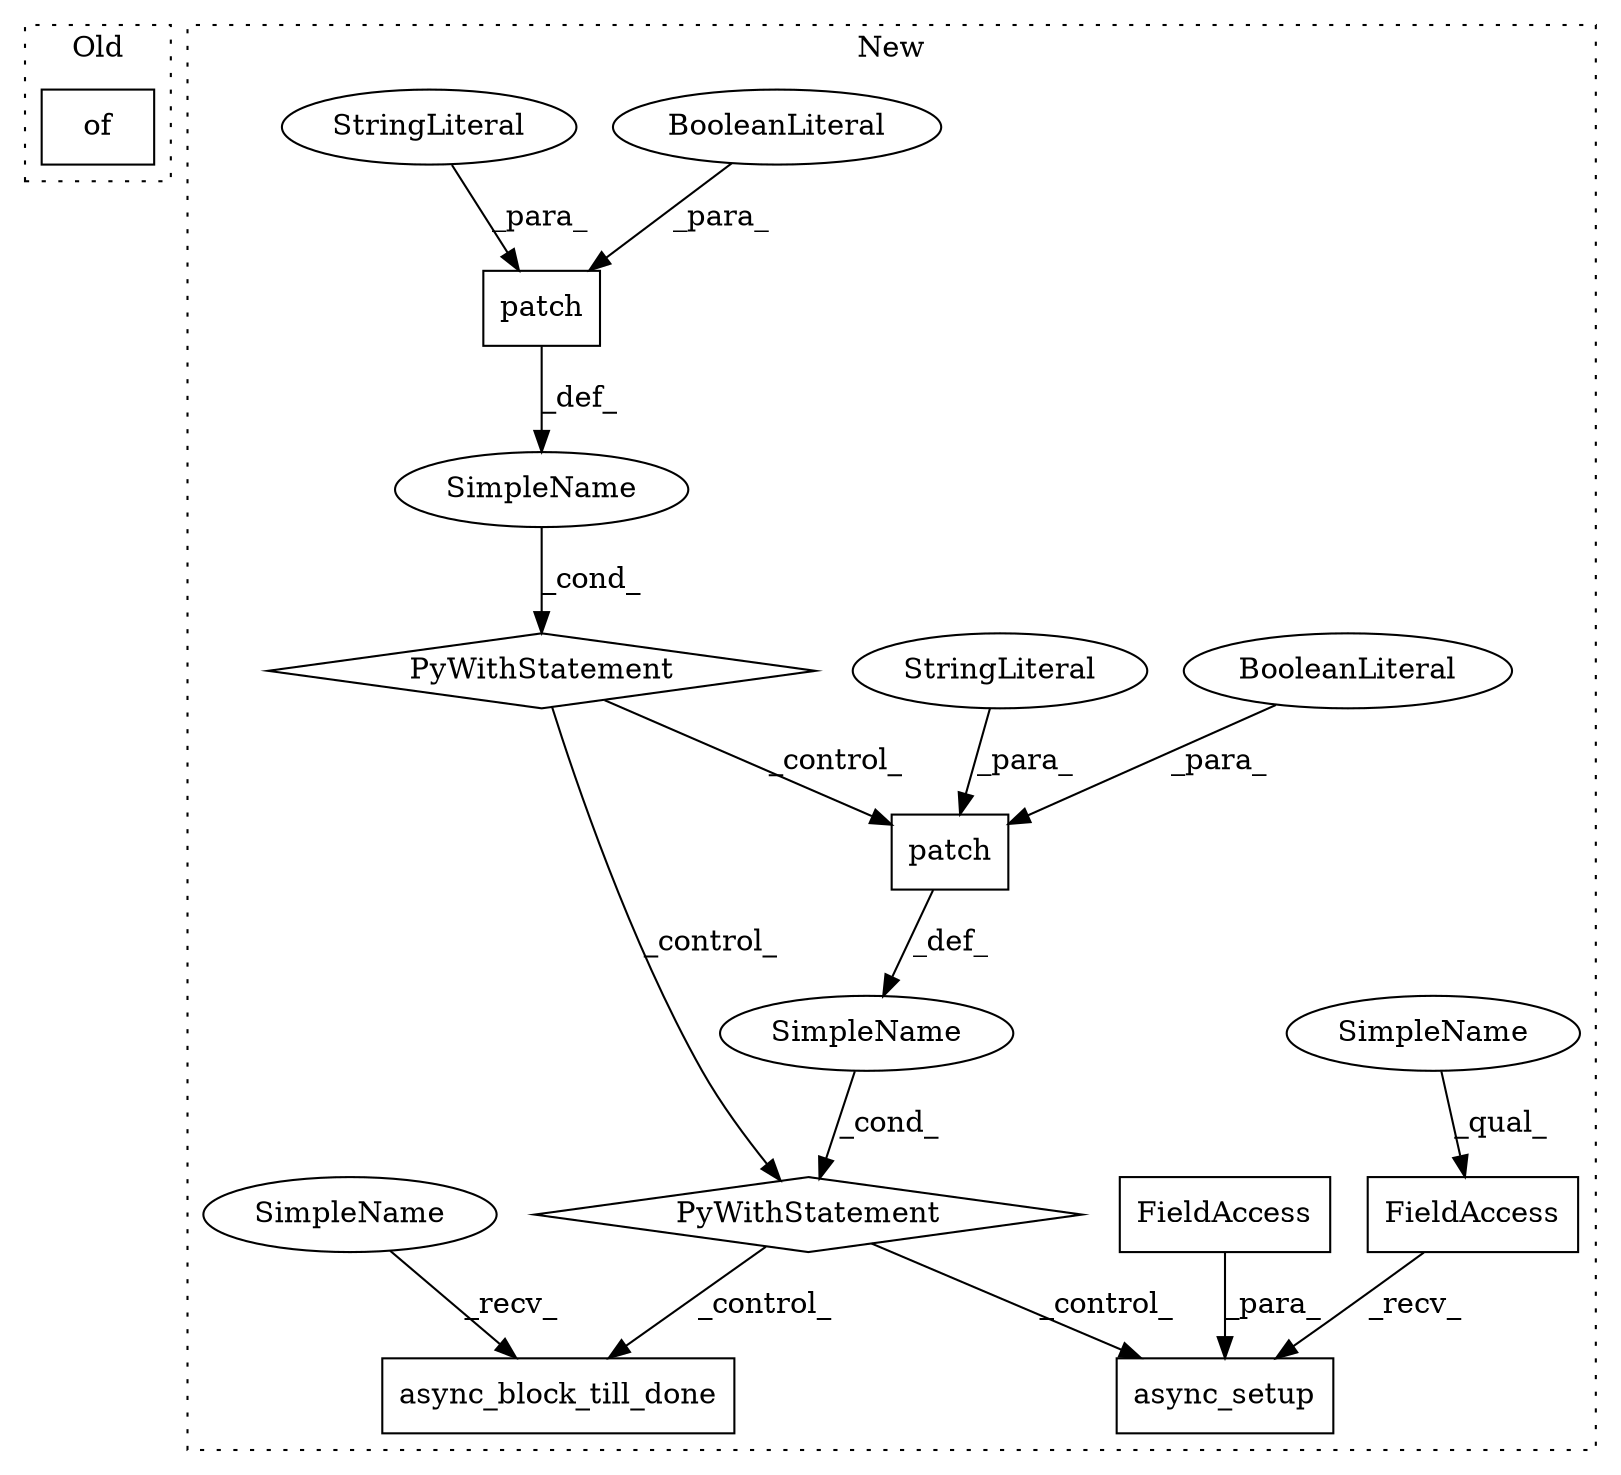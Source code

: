 digraph G {
subgraph cluster0 {
1 [label="of" a="32" s="6839" l="4" shape="box"];
label = "Old";
style="dotted";
}
subgraph cluster1 {
2 [label="async_block_till_done" a="32" s="9917" l="23" shape="box"];
3 [label="FieldAccess" a="22" s="9855" l="19" shape="box"];
4 [label="SimpleName" a="42" s="" l="" shape="ellipse"];
5 [label="patch" a="32" s="9775,9842" l="6,1" shape="box"];
6 [label="async_setup" a="32" s="9875,9901" l="12,1" shape="box"];
7 [label="patch" a="32" s="9693,9754" l="6,1" shape="box"];
8 [label="FieldAccess" a="22" s="9887" l="14" shape="box"];
9 [label="PyWithStatement" a="104" s="9683,9755" l="10,2" shape="diamond"];
10 [label="BooleanLiteral" a="9" s="9838" l="4" shape="ellipse"];
11 [label="PyWithStatement" a="104" s="9765,9843" l="10,2" shape="diamond"];
12 [label="BooleanLiteral" a="9" s="9750" l="4" shape="ellipse"];
13 [label="SimpleName" a="42" s="" l="" shape="ellipse"];
14 [label="StringLiteral" a="45" s="9781" l="56" shape="ellipse"];
15 [label="StringLiteral" a="45" s="9699" l="50" shape="ellipse"];
16 [label="SimpleName" a="42" s="9855" l="4" shape="ellipse"];
17 [label="SimpleName" a="42" s="9912" l="4" shape="ellipse"];
label = "New";
style="dotted";
}
3 -> 6 [label="_recv_"];
4 -> 9 [label="_cond_"];
5 -> 13 [label="_def_"];
7 -> 4 [label="_def_"];
8 -> 6 [label="_para_"];
9 -> 11 [label="_control_"];
9 -> 5 [label="_control_"];
10 -> 5 [label="_para_"];
11 -> 2 [label="_control_"];
11 -> 6 [label="_control_"];
12 -> 7 [label="_para_"];
13 -> 11 [label="_cond_"];
14 -> 5 [label="_para_"];
15 -> 7 [label="_para_"];
16 -> 3 [label="_qual_"];
17 -> 2 [label="_recv_"];
}